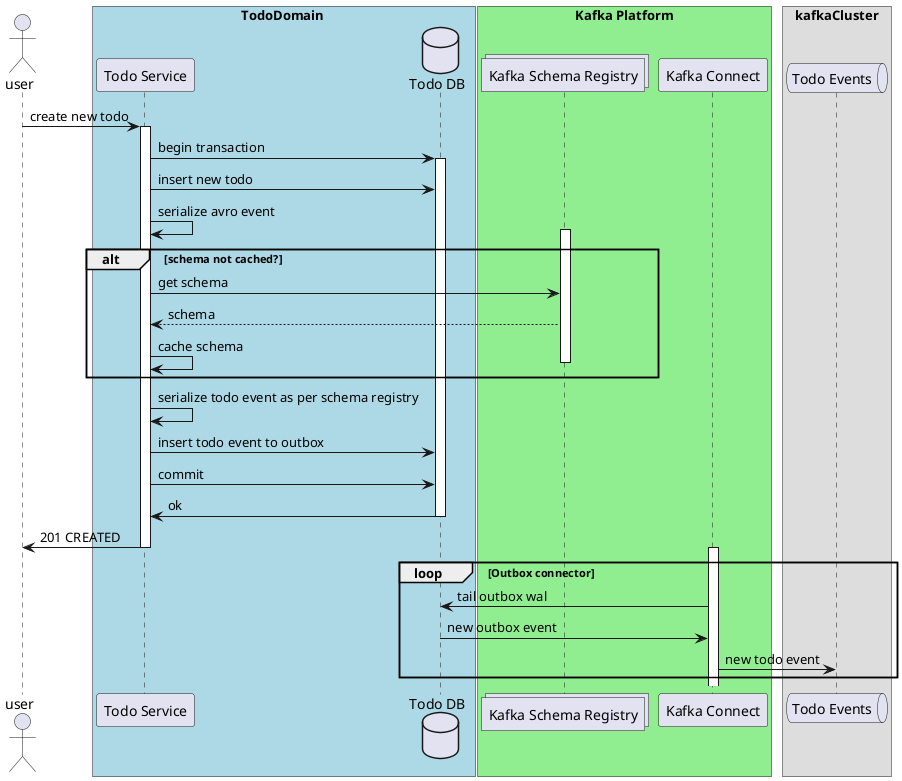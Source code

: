 @startuml

Actor user

box TodoDomain #LightBlue
participant "Todo Service"  as todo
database "Todo DB" as tdb
end box

box "Kafka Platform"#LightGreen
collections "Kafka Schema Registry" as ksc
participant "Kafka Connect" as kc
box kafkaCluster
queue "Todo Events" as te
end box
end box


user -> todo : create new todo
activate todo
todo -> tdb : begin transaction
activate tdb
todo -> tdb : insert new todo
todo -> todo : serialize avro event
alt schema not cached?
    activate ksc
    todo -> ksc : get schema
    ksc --> todo : schema
    todo -> todo : cache schema
    deactivate ksc
end
todo -> todo : serialize todo event as per schema registry
todo -> tdb : insert todo event to outbox
todo -> tdb : commit
tdb -> todo : ok
deactivate tdb
todo -> user : 201 CREATED
deactivate todo

activate kc
loop Outbox connector
    kc -> tdb : tail outbox wal
    tdb -> kc : new outbox event
    kc -> te : new todo event

    end loop

    @enduml